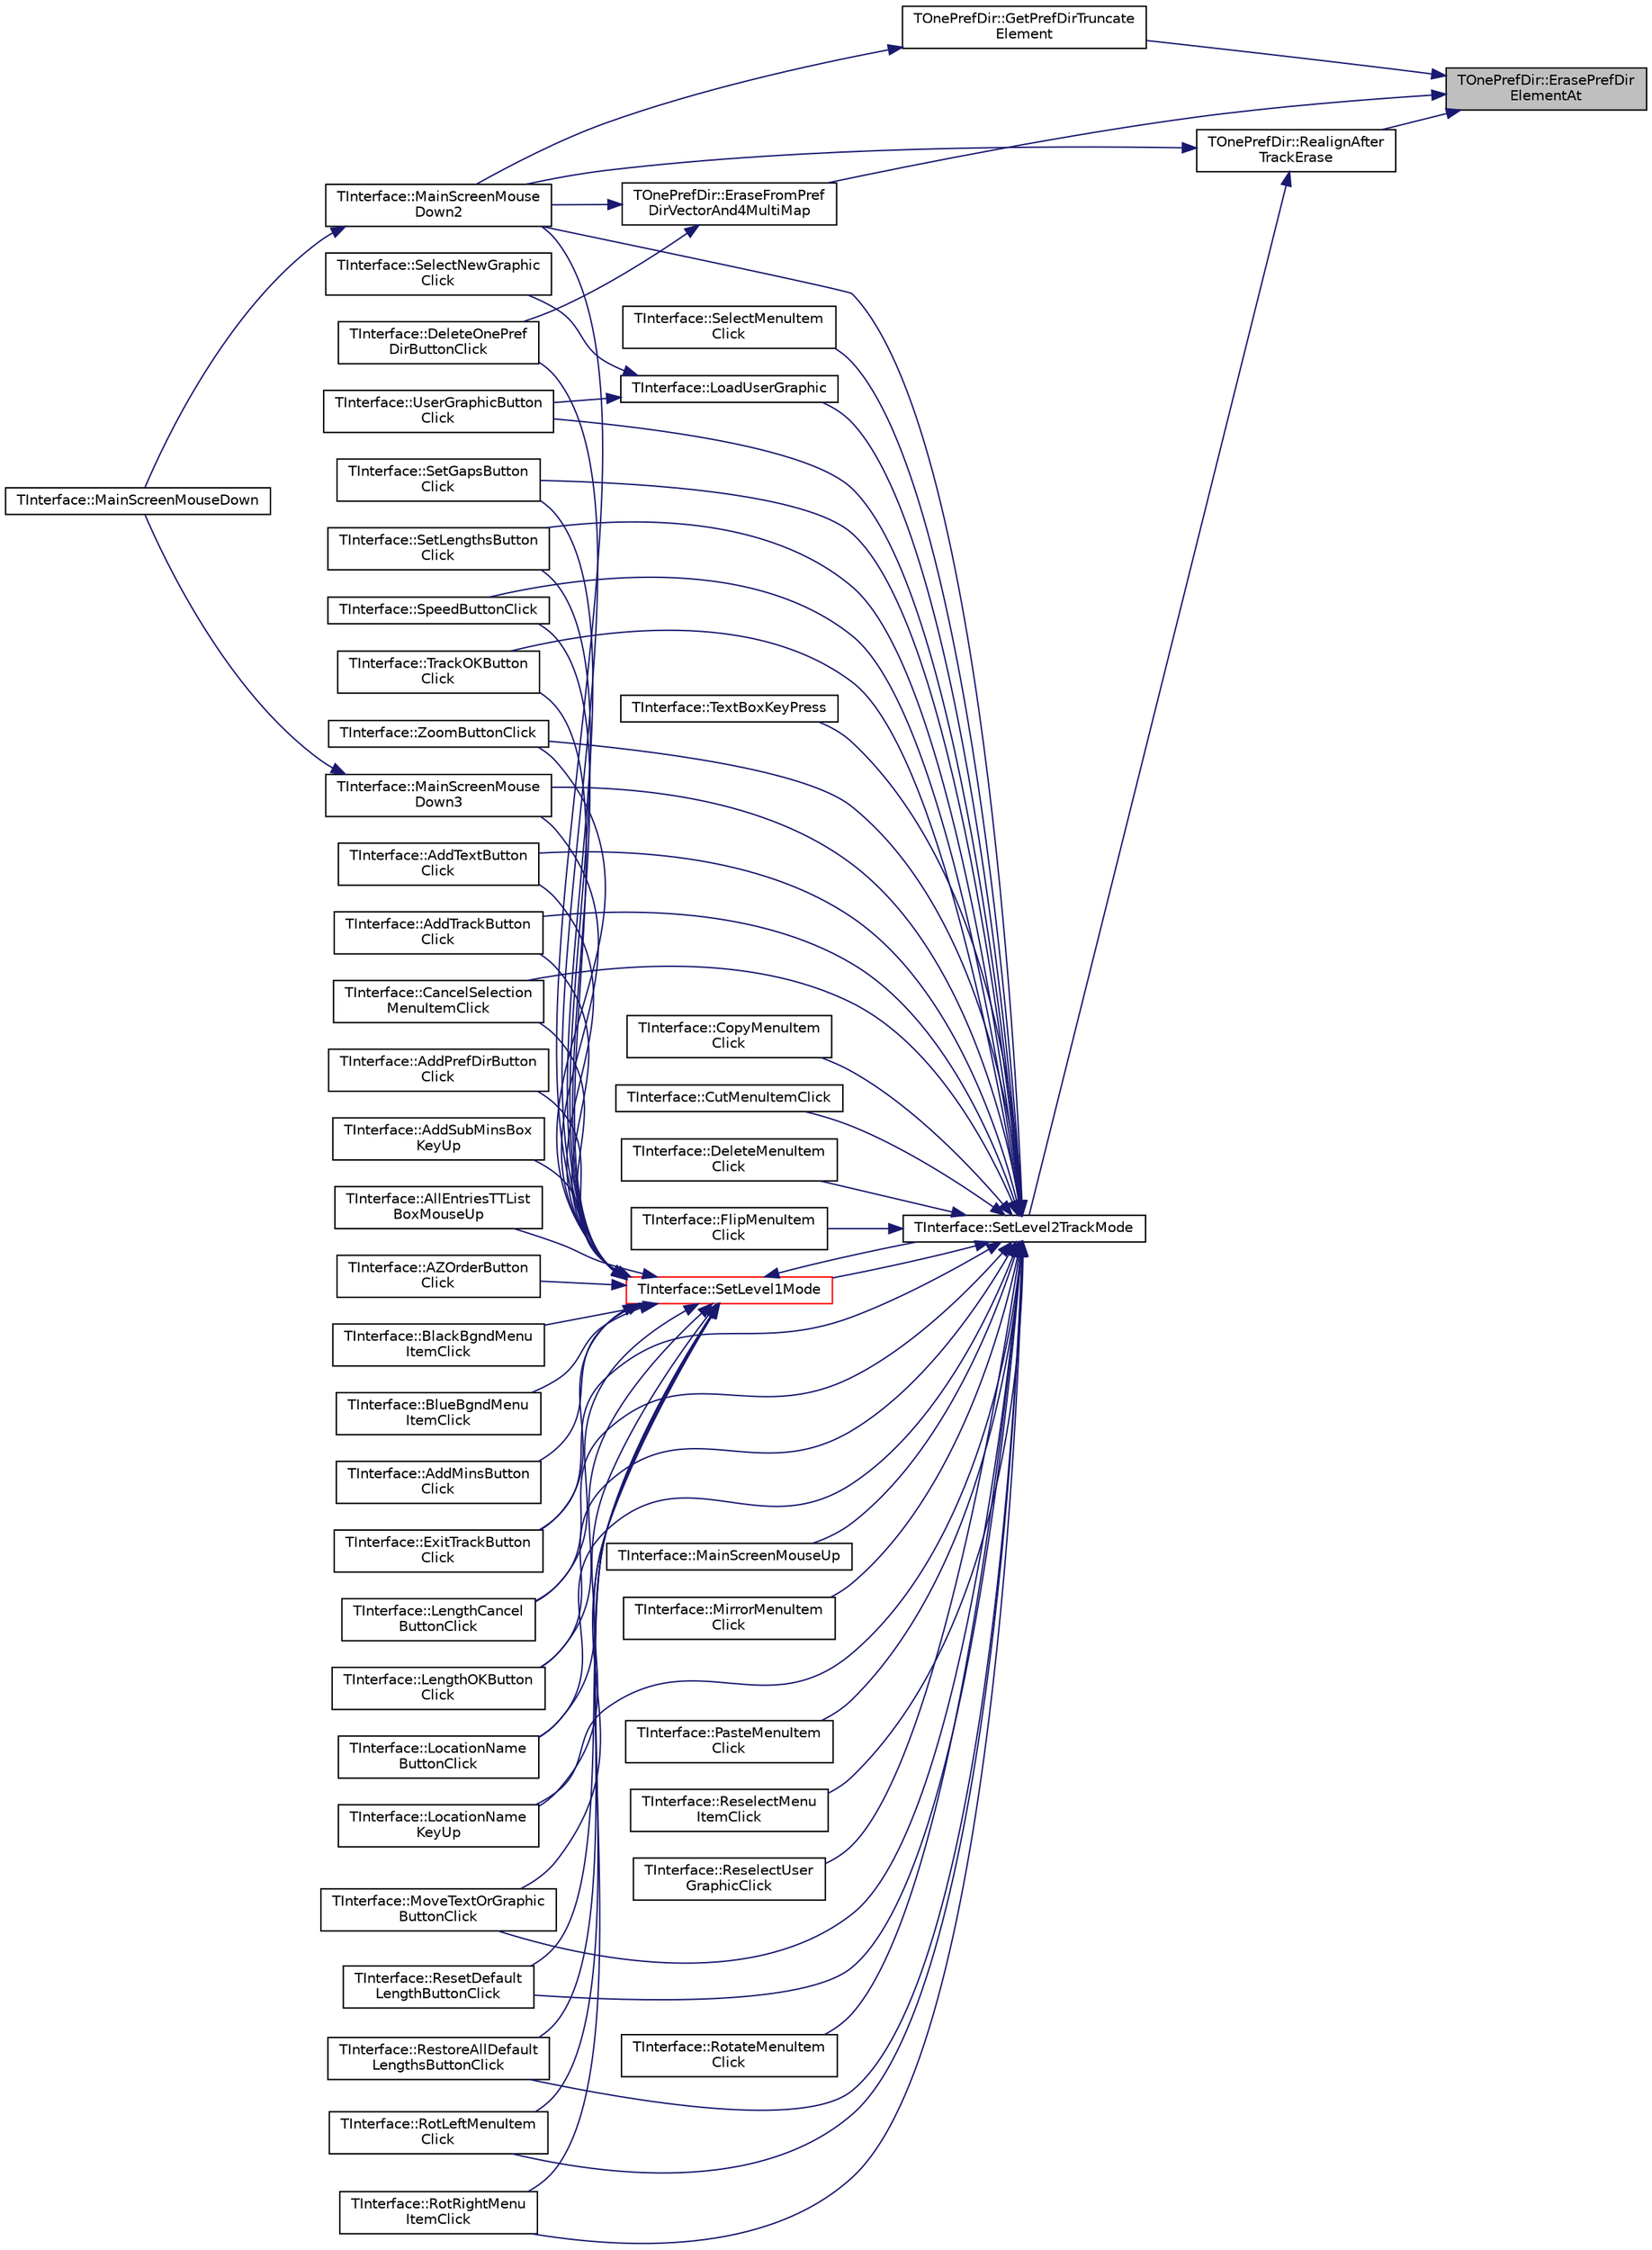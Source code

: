 digraph "TOnePrefDir::ErasePrefDirElementAt"
{
 // INTERACTIVE_SVG=YES
 // LATEX_PDF_SIZE
  edge [fontname="Helvetica",fontsize="10",labelfontname="Helvetica",labelfontsize="10"];
  node [fontname="Helvetica",fontsize="10",shape=record];
  rankdir="RL";
  Node1 [label="TOnePrefDir::ErasePrefDir\lElementAt",height=0.2,width=0.4,color="black", fillcolor="grey75", style="filled", fontcolor="black",tooltip="Erase a single element from PrefDirVector and 4MultiMap, decrementing the remaining PrefDirElementNum..."];
  Node1 -> Node2 [dir="back",color="midnightblue",fontsize="10",style="solid",fontname="Helvetica"];
  Node2 [label="TOnePrefDir::EraseFromPref\lDirVectorAnd4MultiMap",height=0.2,width=0.4,color="black", fillcolor="white", style="filled",URL="$class_t_one_pref_dir.html#a8042c0e2fd7f9e39c3ca2a7bff7c68a4",tooltip="Erase element at HLoc and VLoc from the PrefDirVector and from the 4MultiMap. Note that this entails ..."];
  Node2 -> Node3 [dir="back",color="midnightblue",fontsize="10",style="solid",fontname="Helvetica"];
  Node3 [label="TInterface::DeleteOnePref\lDirButtonClick",height=0.2,width=0.4,color="black", fillcolor="white", style="filled",URL="$class_t_interface.html#a3136530959237eaa57486f4f48357855",tooltip=" "];
  Node2 -> Node4 [dir="back",color="midnightblue",fontsize="10",style="solid",fontname="Helvetica"];
  Node4 [label="TInterface::MainScreenMouse\lDown2",height=0.2,width=0.4,color="black", fillcolor="white", style="filled",URL="$class_t_interface.html#abf07d5edc1507de381825f17620748b2",tooltip="Called when mouse button clicked in zoom-in mode."];
  Node4 -> Node5 [dir="back",color="midnightblue",fontsize="10",style="solid",fontname="Helvetica"];
  Node5 [label="TInterface::MainScreenMouseDown",height=0.2,width=0.4,color="black", fillcolor="white", style="filled",URL="$class_t_interface.html#a7f37862fb9e01e1328d9fd3fd8c50094",tooltip=" "];
  Node1 -> Node6 [dir="back",color="midnightblue",fontsize="10",style="solid",fontname="Helvetica"];
  Node6 [label="TOnePrefDir::GetPrefDirTruncate\lElement",height=0.2,width=0.4,color="black", fillcolor="white", style="filled",URL="$class_t_one_pref_dir.html#a8fd55282096fe63f0baeab323c6ccc8b",tooltip="Called during PrefDir build or distance setting. It truncates at & including the first element in the..."];
  Node6 -> Node4 [dir="back",color="midnightblue",fontsize="10",style="solid",fontname="Helvetica"];
  Node1 -> Node7 [dir="back",color="midnightblue",fontsize="10",style="solid",fontname="Helvetica"];
  Node7 [label="TOnePrefDir::RealignAfter\lTrackErase",height=0.2,width=0.4,color="black", fillcolor="white", style="filled",URL="$class_t_one_pref_dir.html#ab5bb3791670fd04645faf4ab1f2a5781",tooltip="After a track element is erased the preferred direction elements are likely to be affected...."];
  Node7 -> Node4 [dir="back",color="midnightblue",fontsize="10",style="solid",fontname="Helvetica"];
  Node7 -> Node8 [dir="back",color="midnightblue",fontsize="10",style="solid",fontname="Helvetica"];
  Node8 [label="TInterface::SetLevel2TrackMode",height=0.2,width=0.4,color="black", fillcolor="white", style="filled",URL="$class_t_interface.html#a19ee788122a66d7e97873159bf2e4e4b",tooltip="Sets the Level2TrackMode user mode, using the Level2TrackMode variable to determine the mode."];
  Node8 -> Node9 [dir="back",color="midnightblue",fontsize="10",style="solid",fontname="Helvetica"];
  Node9 [label="TInterface::AddTextButton\lClick",height=0.2,width=0.4,color="black", fillcolor="white", style="filled",URL="$class_t_interface.html#aa20c05bf2d6c23035a10a89796334d0f",tooltip=" "];
  Node8 -> Node10 [dir="back",color="midnightblue",fontsize="10",style="solid",fontname="Helvetica"];
  Node10 [label="TInterface::AddTrackButton\lClick",height=0.2,width=0.4,color="black", fillcolor="white", style="filled",URL="$class_t_interface.html#a10494e62a7bb4e7114ab4d98e18499f1",tooltip=" "];
  Node8 -> Node11 [dir="back",color="midnightblue",fontsize="10",style="solid",fontname="Helvetica"];
  Node11 [label="TInterface::CancelSelection\lMenuItemClick",height=0.2,width=0.4,color="black", fillcolor="white", style="filled",URL="$class_t_interface.html#a2fb2cd7dbddb7fa689ea994e9ffc10ff",tooltip=" "];
  Node8 -> Node12 [dir="back",color="midnightblue",fontsize="10",style="solid",fontname="Helvetica"];
  Node12 [label="TInterface::CopyMenuItem\lClick",height=0.2,width=0.4,color="black", fillcolor="white", style="filled",URL="$class_t_interface.html#a424a7eb780461c1acb396feb21f52062",tooltip=" "];
  Node8 -> Node13 [dir="back",color="midnightblue",fontsize="10",style="solid",fontname="Helvetica"];
  Node13 [label="TInterface::CutMenuItemClick",height=0.2,width=0.4,color="black", fillcolor="white", style="filled",URL="$class_t_interface.html#ae6e977c9dfdfbde9924ceefd19d7d0d3",tooltip=" "];
  Node8 -> Node14 [dir="back",color="midnightblue",fontsize="10",style="solid",fontname="Helvetica"];
  Node14 [label="TInterface::DeleteMenuItem\lClick",height=0.2,width=0.4,color="black", fillcolor="white", style="filled",URL="$class_t_interface.html#aff2c1cd6ed2d45fdcf6392a85a6d9415",tooltip=" "];
  Node8 -> Node15 [dir="back",color="midnightblue",fontsize="10",style="solid",fontname="Helvetica"];
  Node15 [label="TInterface::ExitTrackButton\lClick",height=0.2,width=0.4,color="black", fillcolor="white", style="filled",URL="$class_t_interface.html#ad0fa9f32b059b346e066ab23d62a4bfc",tooltip=" "];
  Node8 -> Node16 [dir="back",color="midnightblue",fontsize="10",style="solid",fontname="Helvetica"];
  Node16 [label="TInterface::FlipMenuItem\lClick",height=0.2,width=0.4,color="black", fillcolor="white", style="filled",URL="$class_t_interface.html#add5fbdbceae6285c2cc440905b270491",tooltip=" "];
  Node8 -> Node17 [dir="back",color="midnightblue",fontsize="10",style="solid",fontname="Helvetica"];
  Node17 [label="TInterface::LengthCancel\lButtonClick",height=0.2,width=0.4,color="black", fillcolor="white", style="filled",URL="$class_t_interface.html#a5e7eff5bd235780252147bb4878a4c95",tooltip=" "];
  Node8 -> Node18 [dir="back",color="midnightblue",fontsize="10",style="solid",fontname="Helvetica"];
  Node18 [label="TInterface::LengthOKButton\lClick",height=0.2,width=0.4,color="black", fillcolor="white", style="filled",URL="$class_t_interface.html#ab34f55bab5984b72264d7275660a3463",tooltip=" "];
  Node8 -> Node19 [dir="back",color="midnightblue",fontsize="10",style="solid",fontname="Helvetica"];
  Node19 [label="TInterface::LoadUserGraphic",height=0.2,width=0.4,color="black", fillcolor="white", style="filled",URL="$class_t_interface.html#ac04724e6b4eafc041ee65ce5168a82ae",tooltip="Load a user-defined graphic (bmp, gif, jpg, png)."];
  Node19 -> Node20 [dir="back",color="midnightblue",fontsize="10",style="solid",fontname="Helvetica"];
  Node20 [label="TInterface::SelectNewGraphic\lClick",height=0.2,width=0.4,color="black", fillcolor="white", style="filled",URL="$class_t_interface.html#a76ee131726624d4cb505d4771e5051a2",tooltip=" "];
  Node19 -> Node21 [dir="back",color="midnightblue",fontsize="10",style="solid",fontname="Helvetica"];
  Node21 [label="TInterface::UserGraphicButton\lClick",height=0.2,width=0.4,color="black", fillcolor="white", style="filled",URL="$class_t_interface.html#a9bc3aaa0f0176016dc5c84245917aa71",tooltip=" "];
  Node8 -> Node22 [dir="back",color="midnightblue",fontsize="10",style="solid",fontname="Helvetica"];
  Node22 [label="TInterface::LocationName\lButtonClick",height=0.2,width=0.4,color="black", fillcolor="white", style="filled",URL="$class_t_interface.html#aef9267dd01da25269797e2e8ca08a3f9",tooltip=" "];
  Node8 -> Node23 [dir="back",color="midnightblue",fontsize="10",style="solid",fontname="Helvetica"];
  Node23 [label="TInterface::LocationName\lKeyUp",height=0.2,width=0.4,color="black", fillcolor="white", style="filled",URL="$class_t_interface.html#ac666c9f62cdb68b29c2a7db123a43a28",tooltip=" "];
  Node8 -> Node4 [dir="back",color="midnightblue",fontsize="10",style="solid",fontname="Helvetica"];
  Node8 -> Node24 [dir="back",color="midnightblue",fontsize="10",style="solid",fontname="Helvetica"];
  Node24 [label="TInterface::MainScreenMouse\lDown3",height=0.2,width=0.4,color="black", fillcolor="white", style="filled",URL="$class_t_interface.html#a8c96de45b013362b03ad0e8725a7c64b",tooltip="Called when mouse button clicked in zoom-out mode."];
  Node24 -> Node5 [dir="back",color="midnightblue",fontsize="10",style="solid",fontname="Helvetica"];
  Node8 -> Node25 [dir="back",color="midnightblue",fontsize="10",style="solid",fontname="Helvetica"];
  Node25 [label="TInterface::MainScreenMouseUp",height=0.2,width=0.4,color="black", fillcolor="white", style="filled",URL="$class_t_interface.html#a03280ee86df28a9a7cf4473cdf7b9f8b",tooltip=" "];
  Node8 -> Node26 [dir="back",color="midnightblue",fontsize="10",style="solid",fontname="Helvetica"];
  Node26 [label="TInterface::MirrorMenuItem\lClick",height=0.2,width=0.4,color="black", fillcolor="white", style="filled",URL="$class_t_interface.html#a4ee6afffbc33eab918cba315ab65ee6e",tooltip=" "];
  Node8 -> Node27 [dir="back",color="midnightblue",fontsize="10",style="solid",fontname="Helvetica"];
  Node27 [label="TInterface::MoveTextOrGraphic\lButtonClick",height=0.2,width=0.4,color="black", fillcolor="white", style="filled",URL="$class_t_interface.html#a13e8cd35a6f61caf6794791f1a4fe7f6",tooltip=" "];
  Node8 -> Node28 [dir="back",color="midnightblue",fontsize="10",style="solid",fontname="Helvetica"];
  Node28 [label="TInterface::PasteMenuItem\lClick",height=0.2,width=0.4,color="black", fillcolor="white", style="filled",URL="$class_t_interface.html#a4ef96184d97d0f9ff92e78328578e825",tooltip=" "];
  Node8 -> Node29 [dir="back",color="midnightblue",fontsize="10",style="solid",fontname="Helvetica"];
  Node29 [label="TInterface::ReselectMenu\lItemClick",height=0.2,width=0.4,color="black", fillcolor="white", style="filled",URL="$class_t_interface.html#a7d0d3bbfab692ca3d26c1eea6ef24542",tooltip=" "];
  Node8 -> Node30 [dir="back",color="midnightblue",fontsize="10",style="solid",fontname="Helvetica"];
  Node30 [label="TInterface::ReselectUser\lGraphicClick",height=0.2,width=0.4,color="black", fillcolor="white", style="filled",URL="$class_t_interface.html#ac285c199f6c43151dbec9ba017a29bdc",tooltip=" "];
  Node8 -> Node31 [dir="back",color="midnightblue",fontsize="10",style="solid",fontname="Helvetica"];
  Node31 [label="TInterface::ResetDefault\lLengthButtonClick",height=0.2,width=0.4,color="black", fillcolor="white", style="filled",URL="$class_t_interface.html#aa439e164f7f2304477010985c2caabed",tooltip=" "];
  Node8 -> Node32 [dir="back",color="midnightblue",fontsize="10",style="solid",fontname="Helvetica"];
  Node32 [label="TInterface::RestoreAllDefault\lLengthsButtonClick",height=0.2,width=0.4,color="black", fillcolor="white", style="filled",URL="$class_t_interface.html#a9113d88b504cd30eb8dd6ecddde1c0ec",tooltip=" "];
  Node8 -> Node33 [dir="back",color="midnightblue",fontsize="10",style="solid",fontname="Helvetica"];
  Node33 [label="TInterface::RotateMenuItem\lClick",height=0.2,width=0.4,color="black", fillcolor="white", style="filled",URL="$class_t_interface.html#a02e91aba36e2b91354abd2884f658510",tooltip=" "];
  Node8 -> Node34 [dir="back",color="midnightblue",fontsize="10",style="solid",fontname="Helvetica"];
  Node34 [label="TInterface::RotLeftMenuItem\lClick",height=0.2,width=0.4,color="black", fillcolor="white", style="filled",URL="$class_t_interface.html#a3cf2db0424e05908b20a97130895d056",tooltip=" "];
  Node8 -> Node35 [dir="back",color="midnightblue",fontsize="10",style="solid",fontname="Helvetica"];
  Node35 [label="TInterface::RotRightMenu\lItemClick",height=0.2,width=0.4,color="black", fillcolor="white", style="filled",URL="$class_t_interface.html#aa6e7359ece526e43589456e9a31851a0",tooltip=" "];
  Node8 -> Node36 [dir="back",color="midnightblue",fontsize="10",style="solid",fontname="Helvetica"];
  Node36 [label="TInterface::SelectMenuItem\lClick",height=0.2,width=0.4,color="black", fillcolor="white", style="filled",URL="$class_t_interface.html#a6a0ecdd864e40a84b833014d4478d1e3",tooltip=" "];
  Node8 -> Node37 [dir="back",color="midnightblue",fontsize="10",style="solid",fontname="Helvetica"];
  Node37 [label="TInterface::SetGapsButton\lClick",height=0.2,width=0.4,color="black", fillcolor="white", style="filled",URL="$class_t_interface.html#a19148984e07e16178b6a6898bcbcdf22",tooltip=" "];
  Node8 -> Node38 [dir="back",color="midnightblue",fontsize="10",style="solid",fontname="Helvetica"];
  Node38 [label="TInterface::SetLengthsButton\lClick",height=0.2,width=0.4,color="black", fillcolor="white", style="filled",URL="$class_t_interface.html#a4b0c482229c19b856a8c3f07815e5d7d",tooltip=" "];
  Node8 -> Node39 [dir="back",color="midnightblue",fontsize="10",style="solid",fontname="Helvetica"];
  Node39 [label="TInterface::SetLevel1Mode",height=0.2,width=0.4,color="red", fillcolor="white", style="filled",URL="$class_t_interface.html#acf77f2eeeac0775fde4f25ba46099e0b",tooltip="Sets the Level1 user mode, using the Level1Mode variable to determine the mode."];
  Node39 -> Node40 [dir="back",color="midnightblue",fontsize="10",style="solid",fontname="Helvetica"];
  Node40 [label="TInterface::AddMinsButton\lClick",height=0.2,width=0.4,color="black", fillcolor="white", style="filled",URL="$class_t_interface.html#a30904d608111ce6452a9861d86b64267",tooltip=" "];
  Node39 -> Node41 [dir="back",color="midnightblue",fontsize="10",style="solid",fontname="Helvetica"];
  Node41 [label="TInterface::AddPrefDirButton\lClick",height=0.2,width=0.4,color="black", fillcolor="white", style="filled",URL="$class_t_interface.html#a1b1a4260e251c9bd5f48fd6c3432e7a5",tooltip=" "];
  Node39 -> Node42 [dir="back",color="midnightblue",fontsize="10",style="solid",fontname="Helvetica"];
  Node42 [label="TInterface::AddSubMinsBox\lKeyUp",height=0.2,width=0.4,color="black", fillcolor="white", style="filled",URL="$class_t_interface.html#a0abab134f4994b02507e1e2d3f31cd77",tooltip=" "];
  Node39 -> Node9 [dir="back",color="midnightblue",fontsize="10",style="solid",fontname="Helvetica"];
  Node39 -> Node10 [dir="back",color="midnightblue",fontsize="10",style="solid",fontname="Helvetica"];
  Node39 -> Node43 [dir="back",color="midnightblue",fontsize="10",style="solid",fontname="Helvetica"];
  Node43 [label="TInterface::AllEntriesTTList\lBoxMouseUp",height=0.2,width=0.4,color="black", fillcolor="white", style="filled",URL="$class_t_interface.html#a189a4b05f27d6b5ec8b9a90ec1a9cc50",tooltip=" "];
  Node39 -> Node44 [dir="back",color="midnightblue",fontsize="10",style="solid",fontname="Helvetica"];
  Node44 [label="TInterface::AZOrderButton\lClick",height=0.2,width=0.4,color="black", fillcolor="white", style="filled",URL="$class_t_interface.html#a28579472104533fb5fd01066a22fbb5b",tooltip=" "];
  Node39 -> Node45 [dir="back",color="midnightblue",fontsize="10",style="solid",fontname="Helvetica"];
  Node45 [label="TInterface::BlackBgndMenu\lItemClick",height=0.2,width=0.4,color="black", fillcolor="white", style="filled",URL="$class_t_interface.html#a237c151513ca8adca6cd1006cc2fc66f",tooltip=" "];
  Node39 -> Node46 [dir="back",color="midnightblue",fontsize="10",style="solid",fontname="Helvetica"];
  Node46 [label="TInterface::BlueBgndMenu\lItemClick",height=0.2,width=0.4,color="black", fillcolor="white", style="filled",URL="$class_t_interface.html#a24d79aa4745e495daa07bb5ce412e75f",tooltip=" "];
  Node39 -> Node11 [dir="back",color="midnightblue",fontsize="10",style="solid",fontname="Helvetica"];
  Node39 -> Node3 [dir="back",color="midnightblue",fontsize="10",style="solid",fontname="Helvetica"];
  Node39 -> Node15 [dir="back",color="midnightblue",fontsize="10",style="solid",fontname="Helvetica"];
  Node39 -> Node17 [dir="back",color="midnightblue",fontsize="10",style="solid",fontname="Helvetica"];
  Node39 -> Node18 [dir="back",color="midnightblue",fontsize="10",style="solid",fontname="Helvetica"];
  Node39 -> Node22 [dir="back",color="midnightblue",fontsize="10",style="solid",fontname="Helvetica"];
  Node39 -> Node23 [dir="back",color="midnightblue",fontsize="10",style="solid",fontname="Helvetica"];
  Node39 -> Node4 [dir="back",color="midnightblue",fontsize="10",style="solid",fontname="Helvetica"];
  Node39 -> Node24 [dir="back",color="midnightblue",fontsize="10",style="solid",fontname="Helvetica"];
  Node39 -> Node27 [dir="back",color="midnightblue",fontsize="10",style="solid",fontname="Helvetica"];
  Node39 -> Node31 [dir="back",color="midnightblue",fontsize="10",style="solid",fontname="Helvetica"];
  Node39 -> Node32 [dir="back",color="midnightblue",fontsize="10",style="solid",fontname="Helvetica"];
  Node39 -> Node34 [dir="back",color="midnightblue",fontsize="10",style="solid",fontname="Helvetica"];
  Node39 -> Node35 [dir="back",color="midnightblue",fontsize="10",style="solid",fontname="Helvetica"];
  Node39 -> Node37 [dir="back",color="midnightblue",fontsize="10",style="solid",fontname="Helvetica"];
  Node39 -> Node38 [dir="back",color="midnightblue",fontsize="10",style="solid",fontname="Helvetica"];
  Node39 -> Node8 [dir="back",color="midnightblue",fontsize="10",style="solid",fontname="Helvetica"];
  Node39 -> Node100 [dir="back",color="midnightblue",fontsize="10",style="solid",fontname="Helvetica"];
  Node100 [label="TInterface::SpeedButtonClick",height=0.2,width=0.4,color="black", fillcolor="white", style="filled",URL="$class_t_interface.html#ab1487b7a54ebacf27d7b980c65723d18",tooltip=" "];
  Node39 -> Node103 [dir="back",color="midnightblue",fontsize="10",style="solid",fontname="Helvetica"];
  Node103 [label="TInterface::TrackOKButton\lClick",height=0.2,width=0.4,color="black", fillcolor="white", style="filled",URL="$class_t_interface.html#aab42b12ff3ba43ad2f70994b5399dd90",tooltip=" "];
  Node39 -> Node98 [dir="back",color="midnightblue",fontsize="10",style="solid",fontname="Helvetica"];
  Node98 [label="TInterface::ZoomButtonClick",height=0.2,width=0.4,color="black", fillcolor="white", style="filled",URL="$class_t_interface.html#a08305797df7dfbdd16b3e8900c33e0bc",tooltip=" "];
  Node8 -> Node100 [dir="back",color="midnightblue",fontsize="10",style="solid",fontname="Helvetica"];
  Node8 -> Node108 [dir="back",color="midnightblue",fontsize="10",style="solid",fontname="Helvetica"];
  Node108 [label="TInterface::TextBoxKeyPress",height=0.2,width=0.4,color="black", fillcolor="white", style="filled",URL="$class_t_interface.html#ad0ce61f7a8050fb57d19ebd049fa8b49",tooltip=" "];
  Node8 -> Node103 [dir="back",color="midnightblue",fontsize="10",style="solid",fontname="Helvetica"];
  Node8 -> Node21 [dir="back",color="midnightblue",fontsize="10",style="solid",fontname="Helvetica"];
  Node8 -> Node98 [dir="back",color="midnightblue",fontsize="10",style="solid",fontname="Helvetica"];
}
